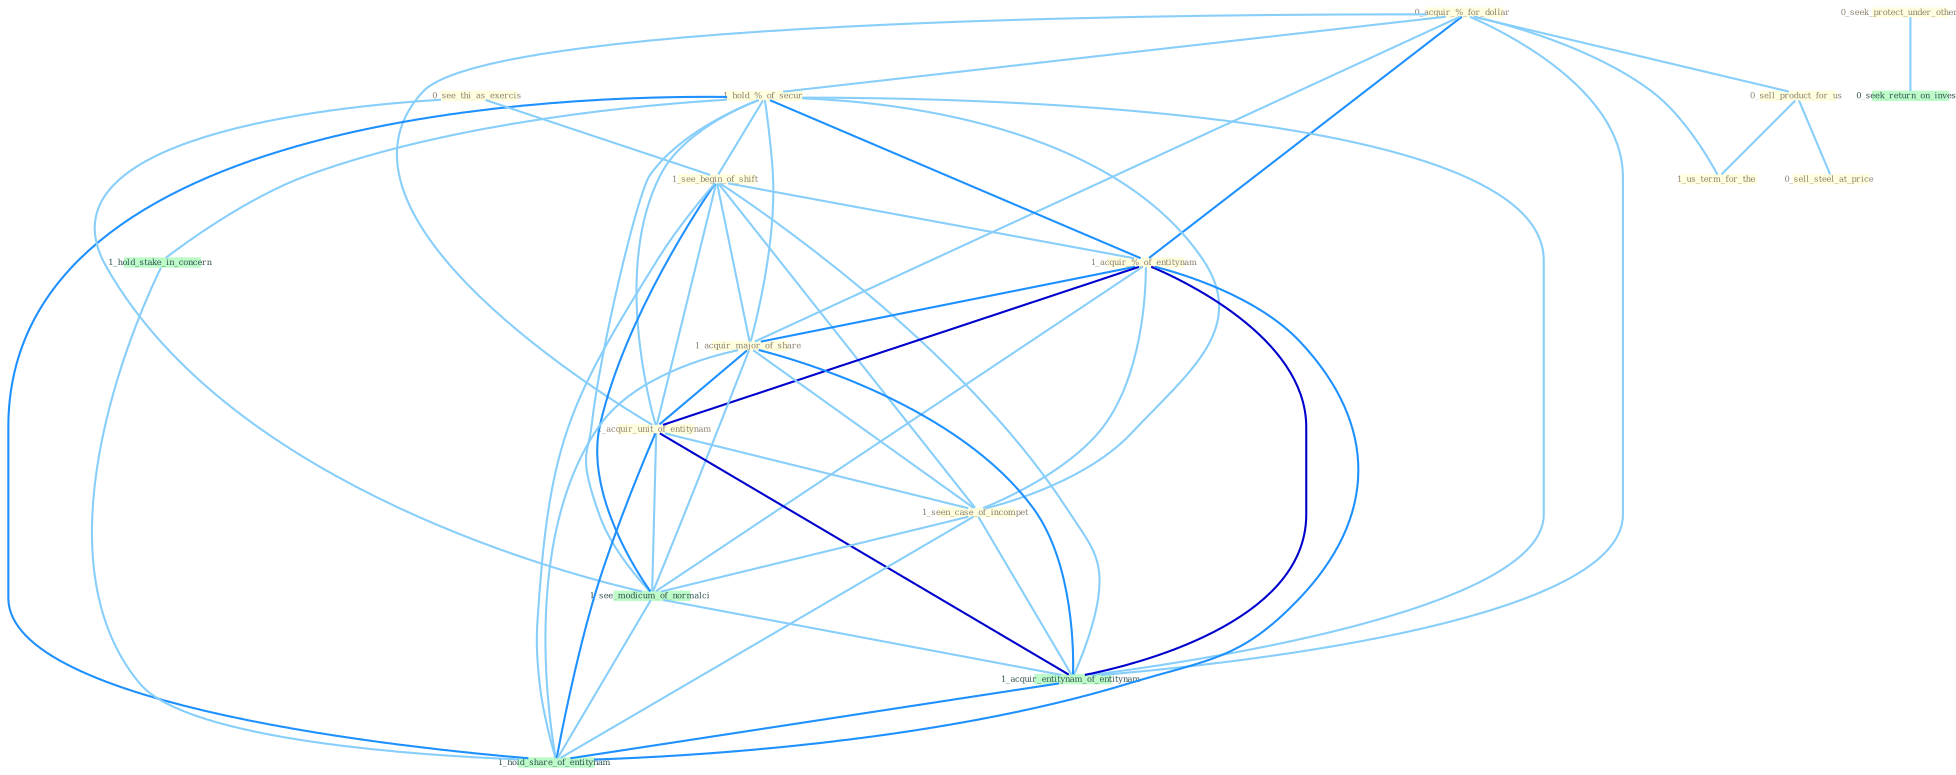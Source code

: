 Graph G{ 
    node
    [shape=polygon,style=filled,width=.5,height=.06,color="#BDFCC9",fixedsize=true,fontsize=4,
    fontcolor="#2f4f4f"];
    {node
    [color="#ffffe0", fontcolor="#8b7d6b"] "0_acquir_%_for_dollar " "0_seek_protect_under_othernum " "1_hold_%_of_secur " "0_sell_product_for_us " "0_see_thi_as_exercis " "1_see_begin_of_shift " "1_acquir_%_of_entitynam " "1_us_term_for_the " "1_acquir_major_of_share " "1_acquir_unit_of_entitynam " "0_sell_steel_at_price " "1_seen_case_of_incompet "}
{node [color="#fff0f5", fontcolor="#b22222"]}
edge [color="#B0E2FF"];

	"0_acquir_%_for_dollar " -- "1_hold_%_of_secur " [w="1", color="#87cefa" ];
	"0_acquir_%_for_dollar " -- "0_sell_product_for_us " [w="1", color="#87cefa" ];
	"0_acquir_%_for_dollar " -- "1_acquir_%_of_entitynam " [w="2", color="#1e90ff" , len=0.8];
	"0_acquir_%_for_dollar " -- "1_us_term_for_the " [w="1", color="#87cefa" ];
	"0_acquir_%_for_dollar " -- "1_acquir_major_of_share " [w="1", color="#87cefa" ];
	"0_acquir_%_for_dollar " -- "1_acquir_unit_of_entitynam " [w="1", color="#87cefa" ];
	"0_acquir_%_for_dollar " -- "1_acquir_entitynam_of_entitynam " [w="1", color="#87cefa" ];
	"0_seek_protect_under_othernum " -- "0_seek_return_on_invest " [w="1", color="#87cefa" ];
	"1_hold_%_of_secur " -- "1_see_begin_of_shift " [w="1", color="#87cefa" ];
	"1_hold_%_of_secur " -- "1_acquir_%_of_entitynam " [w="2", color="#1e90ff" , len=0.8];
	"1_hold_%_of_secur " -- "1_acquir_major_of_share " [w="1", color="#87cefa" ];
	"1_hold_%_of_secur " -- "1_acquir_unit_of_entitynam " [w="1", color="#87cefa" ];
	"1_hold_%_of_secur " -- "1_seen_case_of_incompet " [w="1", color="#87cefa" ];
	"1_hold_%_of_secur " -- "1_hold_stake_in_concern " [w="1", color="#87cefa" ];
	"1_hold_%_of_secur " -- "1_see_modicum_of_normalci " [w="1", color="#87cefa" ];
	"1_hold_%_of_secur " -- "1_acquir_entitynam_of_entitynam " [w="1", color="#87cefa" ];
	"1_hold_%_of_secur " -- "1_hold_share_of_entitynam " [w="2", color="#1e90ff" , len=0.8];
	"0_sell_product_for_us " -- "1_us_term_for_the " [w="1", color="#87cefa" ];
	"0_sell_product_for_us " -- "0_sell_steel_at_price " [w="1", color="#87cefa" ];
	"0_see_thi_as_exercis " -- "1_see_begin_of_shift " [w="1", color="#87cefa" ];
	"0_see_thi_as_exercis " -- "1_see_modicum_of_normalci " [w="1", color="#87cefa" ];
	"1_see_begin_of_shift " -- "1_acquir_%_of_entitynam " [w="1", color="#87cefa" ];
	"1_see_begin_of_shift " -- "1_acquir_major_of_share " [w="1", color="#87cefa" ];
	"1_see_begin_of_shift " -- "1_acquir_unit_of_entitynam " [w="1", color="#87cefa" ];
	"1_see_begin_of_shift " -- "1_seen_case_of_incompet " [w="1", color="#87cefa" ];
	"1_see_begin_of_shift " -- "1_see_modicum_of_normalci " [w="2", color="#1e90ff" , len=0.8];
	"1_see_begin_of_shift " -- "1_acquir_entitynam_of_entitynam " [w="1", color="#87cefa" ];
	"1_see_begin_of_shift " -- "1_hold_share_of_entitynam " [w="1", color="#87cefa" ];
	"1_acquir_%_of_entitynam " -- "1_acquir_major_of_share " [w="2", color="#1e90ff" , len=0.8];
	"1_acquir_%_of_entitynam " -- "1_acquir_unit_of_entitynam " [w="3", color="#0000cd" , len=0.6];
	"1_acquir_%_of_entitynam " -- "1_seen_case_of_incompet " [w="1", color="#87cefa" ];
	"1_acquir_%_of_entitynam " -- "1_see_modicum_of_normalci " [w="1", color="#87cefa" ];
	"1_acquir_%_of_entitynam " -- "1_acquir_entitynam_of_entitynam " [w="3", color="#0000cd" , len=0.6];
	"1_acquir_%_of_entitynam " -- "1_hold_share_of_entitynam " [w="2", color="#1e90ff" , len=0.8];
	"1_acquir_major_of_share " -- "1_acquir_unit_of_entitynam " [w="2", color="#1e90ff" , len=0.8];
	"1_acquir_major_of_share " -- "1_seen_case_of_incompet " [w="1", color="#87cefa" ];
	"1_acquir_major_of_share " -- "1_see_modicum_of_normalci " [w="1", color="#87cefa" ];
	"1_acquir_major_of_share " -- "1_acquir_entitynam_of_entitynam " [w="2", color="#1e90ff" , len=0.8];
	"1_acquir_major_of_share " -- "1_hold_share_of_entitynam " [w="1", color="#87cefa" ];
	"1_acquir_unit_of_entitynam " -- "1_seen_case_of_incompet " [w="1", color="#87cefa" ];
	"1_acquir_unit_of_entitynam " -- "1_see_modicum_of_normalci " [w="1", color="#87cefa" ];
	"1_acquir_unit_of_entitynam " -- "1_acquir_entitynam_of_entitynam " [w="3", color="#0000cd" , len=0.6];
	"1_acquir_unit_of_entitynam " -- "1_hold_share_of_entitynam " [w="2", color="#1e90ff" , len=0.8];
	"1_seen_case_of_incompet " -- "1_see_modicum_of_normalci " [w="1", color="#87cefa" ];
	"1_seen_case_of_incompet " -- "1_acquir_entitynam_of_entitynam " [w="1", color="#87cefa" ];
	"1_seen_case_of_incompet " -- "1_hold_share_of_entitynam " [w="1", color="#87cefa" ];
	"1_hold_stake_in_concern " -- "1_hold_share_of_entitynam " [w="1", color="#87cefa" ];
	"1_see_modicum_of_normalci " -- "1_acquir_entitynam_of_entitynam " [w="1", color="#87cefa" ];
	"1_see_modicum_of_normalci " -- "1_hold_share_of_entitynam " [w="1", color="#87cefa" ];
	"1_acquir_entitynam_of_entitynam " -- "1_hold_share_of_entitynam " [w="2", color="#1e90ff" , len=0.8];
}